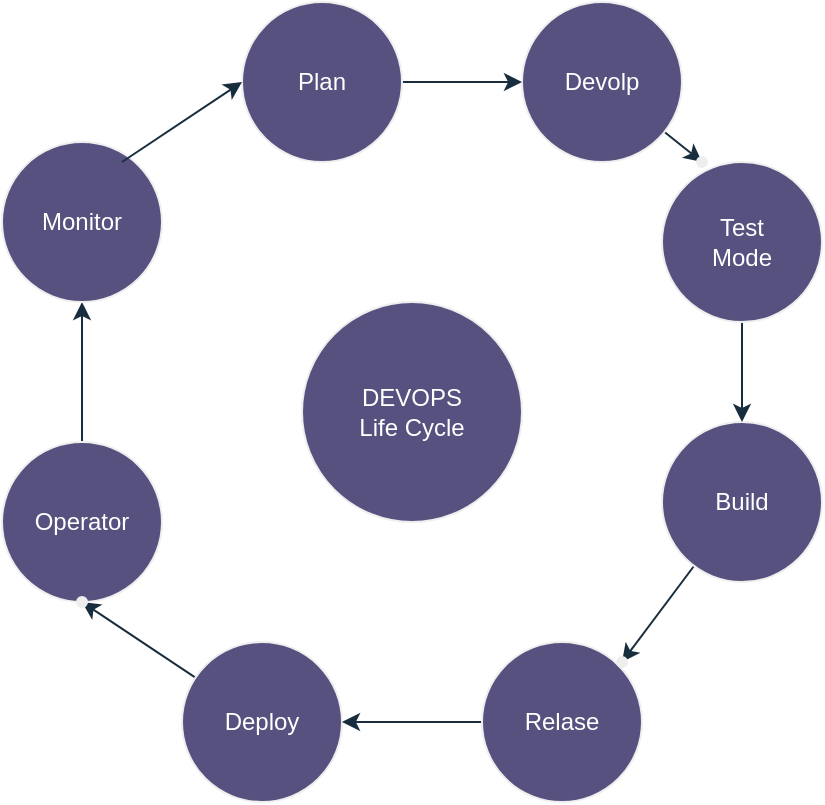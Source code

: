 <mxfile version="28.2.1">
  <diagram name="Page-1" id="OpK59a4Q53rtZ325keFq">
    <mxGraphModel dx="1103" dy="639" grid="1" gridSize="10" guides="1" tooltips="1" connect="1" arrows="1" fold="1" page="1" pageScale="1" pageWidth="850" pageHeight="1100" math="0" shadow="0">
      <root>
        <mxCell id="0" />
        <mxCell id="1" parent="0" />
        <mxCell id="1WX5pRuSjiUeIAnt1c-p-15" value="" style="edgeStyle=none;rounded=0;orthogonalLoop=1;jettySize=auto;html=1;labelBackgroundColor=none;strokeColor=#182E3E;fontColor=default;" edge="1" parent="1" source="1WX5pRuSjiUeIAnt1c-p-1" target="1WX5pRuSjiUeIAnt1c-p-14">
          <mxGeometry relative="1" as="geometry" />
        </mxCell>
        <mxCell id="1WX5pRuSjiUeIAnt1c-p-1" value="Devolp" style="ellipse;whiteSpace=wrap;html=1;aspect=fixed;labelBackgroundColor=none;fillColor=#56517E;strokeColor=#EEEEEE;fontColor=#FFFFFF;" vertex="1" parent="1">
          <mxGeometry x="390" y="30" width="80" height="80" as="geometry" />
        </mxCell>
        <mxCell id="1WX5pRuSjiUeIAnt1c-p-21" value="" style="edgeStyle=none;rounded=0;orthogonalLoop=1;jettySize=auto;html=1;labelBackgroundColor=none;strokeColor=#182E3E;fontColor=default;" edge="1" parent="1" source="1WX5pRuSjiUeIAnt1c-p-2" target="1WX5pRuSjiUeIAnt1c-p-20">
          <mxGeometry relative="1" as="geometry" />
        </mxCell>
        <mxCell id="1WX5pRuSjiUeIAnt1c-p-2" value="Deploy" style="ellipse;whiteSpace=wrap;html=1;aspect=fixed;labelBackgroundColor=none;fillColor=#56517E;strokeColor=#EEEEEE;fontColor=#FFFFFF;" vertex="1" parent="1">
          <mxGeometry x="220" y="350" width="80" height="80" as="geometry" />
        </mxCell>
        <mxCell id="1WX5pRuSjiUeIAnt1c-p-19" value="" style="edgeStyle=none;rounded=0;orthogonalLoop=1;jettySize=auto;html=1;labelBackgroundColor=none;strokeColor=#182E3E;fontColor=default;" edge="1" parent="1" source="1WX5pRuSjiUeIAnt1c-p-3" target="1WX5pRuSjiUeIAnt1c-p-2">
          <mxGeometry relative="1" as="geometry" />
        </mxCell>
        <mxCell id="1WX5pRuSjiUeIAnt1c-p-3" value="Relase" style="ellipse;whiteSpace=wrap;html=1;aspect=fixed;labelBackgroundColor=none;fillColor=#56517E;strokeColor=#EEEEEE;fontColor=#FFFFFF;" vertex="1" parent="1">
          <mxGeometry x="370" y="350" width="80" height="80" as="geometry" />
        </mxCell>
        <mxCell id="1WX5pRuSjiUeIAnt1c-p-18" value="" style="edgeStyle=none;rounded=0;orthogonalLoop=1;jettySize=auto;html=1;labelBackgroundColor=none;strokeColor=#182E3E;fontColor=default;" edge="1" parent="1" source="1WX5pRuSjiUeIAnt1c-p-4" target="1WX5pRuSjiUeIAnt1c-p-17">
          <mxGeometry relative="1" as="geometry" />
        </mxCell>
        <mxCell id="1WX5pRuSjiUeIAnt1c-p-4" value="Build" style="ellipse;whiteSpace=wrap;html=1;aspect=fixed;labelBackgroundColor=none;fillColor=#56517E;strokeColor=#EEEEEE;fontColor=#FFFFFF;" vertex="1" parent="1">
          <mxGeometry x="460" y="240" width="80" height="80" as="geometry" />
        </mxCell>
        <mxCell id="1WX5pRuSjiUeIAnt1c-p-16" value="" style="edgeStyle=none;rounded=0;orthogonalLoop=1;jettySize=auto;html=1;labelBackgroundColor=none;strokeColor=#182E3E;fontColor=default;" edge="1" parent="1" source="1WX5pRuSjiUeIAnt1c-p-5" target="1WX5pRuSjiUeIAnt1c-p-4">
          <mxGeometry relative="1" as="geometry" />
        </mxCell>
        <mxCell id="1WX5pRuSjiUeIAnt1c-p-5" value="Test&lt;div&gt;Mode&lt;/div&gt;" style="ellipse;whiteSpace=wrap;html=1;aspect=fixed;labelBackgroundColor=none;fillColor=#56517E;strokeColor=#EEEEEE;fontColor=#FFFFFF;" vertex="1" parent="1">
          <mxGeometry x="460" y="110" width="80" height="80" as="geometry" />
        </mxCell>
        <mxCell id="1WX5pRuSjiUeIAnt1c-p-22" value="" style="edgeStyle=none;rounded=0;orthogonalLoop=1;jettySize=auto;html=1;labelBackgroundColor=none;strokeColor=#182E3E;fontColor=default;" edge="1" parent="1" source="1WX5pRuSjiUeIAnt1c-p-7" target="1WX5pRuSjiUeIAnt1c-p-8">
          <mxGeometry relative="1" as="geometry" />
        </mxCell>
        <mxCell id="1WX5pRuSjiUeIAnt1c-p-7" value="Operator" style="ellipse;whiteSpace=wrap;html=1;aspect=fixed;labelBackgroundColor=none;fillColor=#56517E;strokeColor=#EEEEEE;fontColor=#FFFFFF;" vertex="1" parent="1">
          <mxGeometry x="130" y="250" width="80" height="80" as="geometry" />
        </mxCell>
        <mxCell id="1WX5pRuSjiUeIAnt1c-p-8" value="Monitor" style="ellipse;whiteSpace=wrap;html=1;aspect=fixed;labelBackgroundColor=none;fillColor=#56517E;strokeColor=#EEEEEE;fontColor=#FFFFFF;" vertex="1" parent="1">
          <mxGeometry x="130" y="100" width="80" height="80" as="geometry" />
        </mxCell>
        <mxCell id="1WX5pRuSjiUeIAnt1c-p-10" value="" style="edgeStyle=orthogonalEdgeStyle;rounded=0;orthogonalLoop=1;jettySize=auto;html=1;labelBackgroundColor=none;strokeColor=#182E3E;fontColor=default;" edge="1" parent="1" source="1WX5pRuSjiUeIAnt1c-p-9" target="1WX5pRuSjiUeIAnt1c-p-1">
          <mxGeometry relative="1" as="geometry" />
        </mxCell>
        <mxCell id="1WX5pRuSjiUeIAnt1c-p-9" value="Plan" style="ellipse;whiteSpace=wrap;html=1;aspect=fixed;labelBackgroundColor=none;fillColor=#56517E;strokeColor=#EEEEEE;fontColor=#FFFFFF;" vertex="1" parent="1">
          <mxGeometry x="250" y="30" width="80" height="80" as="geometry" />
        </mxCell>
        <mxCell id="1WX5pRuSjiUeIAnt1c-p-13" value="DEVOPS&lt;div&gt;Life Cycle&lt;/div&gt;" style="ellipse;whiteSpace=wrap;html=1;aspect=fixed;labelBackgroundColor=none;fillColor=#56517E;strokeColor=#EEEEEE;fontColor=#FFFFFF;" vertex="1" parent="1">
          <mxGeometry x="280" y="180" width="110" height="110" as="geometry" />
        </mxCell>
        <mxCell id="1WX5pRuSjiUeIAnt1c-p-14" value="" style="shape=waypoint;size=6;pointerEvents=1;points=[];fillColor=#56517E;resizable=0;rotatable=0;perimeter=centerPerimeter;snapToPoint=1;labelBackgroundColor=none;strokeColor=#EEEEEE;fontColor=#FFFFFF;" vertex="1" parent="1">
          <mxGeometry x="470" y="100" width="20" height="20" as="geometry" />
        </mxCell>
        <mxCell id="1WX5pRuSjiUeIAnt1c-p-17" value="" style="shape=waypoint;size=6;pointerEvents=1;points=[];fillColor=#56517E;resizable=0;rotatable=0;perimeter=centerPerimeter;snapToPoint=1;labelBackgroundColor=none;strokeColor=#EEEEEE;fontColor=#FFFFFF;" vertex="1" parent="1">
          <mxGeometry x="430" y="350" width="20" height="20" as="geometry" />
        </mxCell>
        <mxCell id="1WX5pRuSjiUeIAnt1c-p-20" value="" style="shape=waypoint;size=6;pointerEvents=1;points=[];fillColor=#56517E;resizable=0;rotatable=0;perimeter=centerPerimeter;snapToPoint=1;labelBackgroundColor=none;strokeColor=#EEEEEE;fontColor=#FFFFFF;" vertex="1" parent="1">
          <mxGeometry x="160" y="320" width="20" height="20" as="geometry" />
        </mxCell>
        <mxCell id="1WX5pRuSjiUeIAnt1c-p-27" value="" style="endArrow=classic;html=1;rounded=0;entryX=0;entryY=0.5;entryDx=0;entryDy=0;labelBackgroundColor=none;strokeColor=#182E3E;fontColor=default;" edge="1" parent="1" target="1WX5pRuSjiUeIAnt1c-p-9">
          <mxGeometry width="50" height="50" relative="1" as="geometry">
            <mxPoint x="190" y="110" as="sourcePoint" />
            <mxPoint x="240" y="60" as="targetPoint" />
          </mxGeometry>
        </mxCell>
      </root>
    </mxGraphModel>
  </diagram>
</mxfile>
